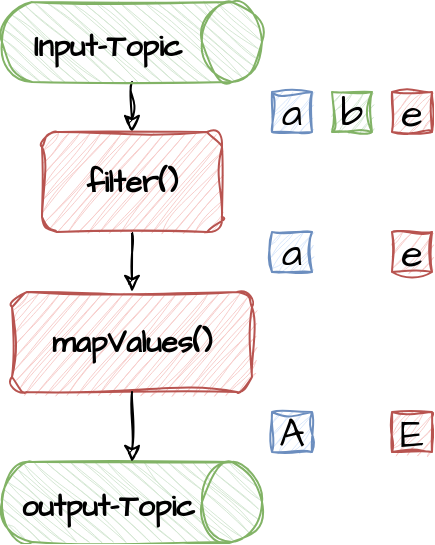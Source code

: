 <mxfile version="22.0.0" type="device">
  <diagram name="Page-1" id="SMsie4hflK2iFhd_uC20">
    <mxGraphModel dx="792" dy="1187" grid="1" gridSize="10" guides="1" tooltips="1" connect="1" arrows="1" fold="1" page="1" pageScale="1" pageWidth="827" pageHeight="1169" math="0" shadow="0">
      <root>
        <mxCell id="0" />
        <mxCell id="1" parent="0" />
        <mxCell id="N_ccHgWa73izQULcYaA--5" style="edgeStyle=orthogonalEdgeStyle;rounded=0;sketch=1;hachureGap=4;jiggle=2;curveFitting=1;orthogonalLoop=1;jettySize=auto;html=1;exitX=1;exitY=0.5;exitDx=0;exitDy=0;exitPerimeter=0;entryX=0.5;entryY=0;entryDx=0;entryDy=0;fontFamily=Architects Daughter;fontSource=https%3A%2F%2Ffonts.googleapis.com%2Fcss%3Ffamily%3DArchitects%2BDaughter;fontSize=16;" edge="1" parent="1" source="TqYwUFNrQZBQ0WKLJgcz-1" target="N_ccHgWa73izQULcYaA--2">
          <mxGeometry relative="1" as="geometry" />
        </mxCell>
        <mxCell id="TqYwUFNrQZBQ0WKLJgcz-1" value="&lt;font style=&quot;font-size: 15px;&quot;&gt;Input-Topic&lt;/font&gt;" style="shape=cylinder3;whiteSpace=wrap;html=1;boundedLbl=1;backgroundOutline=1;size=15;sketch=1;hachureGap=4;jiggle=2;curveFitting=1;fontFamily=Architects Daughter;fontSource=https%3A%2F%2Ffonts.googleapis.com%2Fcss%3Ffamily%3DArchitects%2BDaughter;fontSize=20;rotation=90;verticalAlign=middle;horizontal=0;fontStyle=1;fillColor=#d5e8d4;strokeColor=#82b366;" parent="1" vertex="1">
          <mxGeometry x="470" y="600" width="40" height="130" as="geometry" />
        </mxCell>
        <mxCell id="N_ccHgWa73izQULcYaA--6" style="edgeStyle=orthogonalEdgeStyle;rounded=0;sketch=1;hachureGap=4;jiggle=2;curveFitting=1;orthogonalLoop=1;jettySize=auto;html=1;exitX=0.5;exitY=1;exitDx=0;exitDy=0;entryX=0.5;entryY=0;entryDx=0;entryDy=0;fontFamily=Architects Daughter;fontSource=https%3A%2F%2Ffonts.googleapis.com%2Fcss%3Ffamily%3DArchitects%2BDaughter;fontSize=16;" edge="1" parent="1" source="N_ccHgWa73izQULcYaA--2" target="N_ccHgWa73izQULcYaA--3">
          <mxGeometry relative="1" as="geometry" />
        </mxCell>
        <mxCell id="N_ccHgWa73izQULcYaA--2" value="filter()" style="rounded=1;whiteSpace=wrap;html=1;sketch=1;hachureGap=4;jiggle=2;curveFitting=1;fontFamily=Architects Daughter;fontSource=https%3A%2F%2Ffonts.googleapis.com%2Fcss%3Ffamily%3DArchitects%2BDaughter;fontSize=15;fontStyle=1;fillColor=#f8cecc;strokeColor=#b85450;" vertex="1" parent="1">
          <mxGeometry x="445" y="710" width="90" height="50" as="geometry" />
        </mxCell>
        <mxCell id="N_ccHgWa73izQULcYaA--3" value="mapValues()" style="rounded=1;whiteSpace=wrap;html=1;sketch=1;hachureGap=4;jiggle=2;curveFitting=1;fontFamily=Architects Daughter;fontSource=https%3A%2F%2Ffonts.googleapis.com%2Fcss%3Ffamily%3DArchitects%2BDaughter;fontSize=15;fontStyle=1;fillColor=#f8cecc;strokeColor=#b85450;" vertex="1" parent="1">
          <mxGeometry x="430" y="790" width="120" height="50" as="geometry" />
        </mxCell>
        <mxCell id="N_ccHgWa73izQULcYaA--4" value="&lt;font style=&quot;font-size: 15px;&quot;&gt;output-Topic&lt;/font&gt;" style="shape=cylinder3;whiteSpace=wrap;html=1;boundedLbl=1;backgroundOutline=1;size=15;sketch=1;hachureGap=4;jiggle=2;curveFitting=1;fontFamily=Architects Daughter;fontSource=https%3A%2F%2Ffonts.googleapis.com%2Fcss%3Ffamily%3DArchitects%2BDaughter;fontSize=20;rotation=90;verticalAlign=middle;horizontal=0;fontStyle=1;fillColor=#d5e8d4;strokeColor=#82b366;" vertex="1" parent="1">
          <mxGeometry x="470" y="830" width="40" height="130" as="geometry" />
        </mxCell>
        <mxCell id="N_ccHgWa73izQULcYaA--7" style="edgeStyle=orthogonalEdgeStyle;rounded=0;sketch=1;hachureGap=4;jiggle=2;curveFitting=1;orthogonalLoop=1;jettySize=auto;html=1;exitX=0.5;exitY=1;exitDx=0;exitDy=0;entryX=0;entryY=0.5;entryDx=0;entryDy=0;entryPerimeter=0;fontFamily=Architects Daughter;fontSource=https%3A%2F%2Ffonts.googleapis.com%2Fcss%3Ffamily%3DArchitects%2BDaughter;fontSize=16;" edge="1" parent="1" source="N_ccHgWa73izQULcYaA--3" target="N_ccHgWa73izQULcYaA--4">
          <mxGeometry relative="1" as="geometry" />
        </mxCell>
        <mxCell id="N_ccHgWa73izQULcYaA--8" value="a" style="rounded=0;whiteSpace=wrap;html=1;sketch=1;hachureGap=4;jiggle=2;curveFitting=1;fontFamily=Architects Daughter;fontSource=https%3A%2F%2Ffonts.googleapis.com%2Fcss%3Ffamily%3DArchitects%2BDaughter;fontSize=20;fillColor=#dae8fc;strokeColor=#6c8ebf;" vertex="1" parent="1">
          <mxGeometry x="560" y="690" width="20" height="20" as="geometry" />
        </mxCell>
        <mxCell id="N_ccHgWa73izQULcYaA--9" value="b" style="rounded=0;whiteSpace=wrap;html=1;sketch=1;hachureGap=4;jiggle=2;curveFitting=1;fontFamily=Architects Daughter;fontSource=https%3A%2F%2Ffonts.googleapis.com%2Fcss%3Ffamily%3DArchitects%2BDaughter;fontSize=20;fillColor=#d5e8d4;strokeColor=#82b366;" vertex="1" parent="1">
          <mxGeometry x="590" y="690" width="20" height="20" as="geometry" />
        </mxCell>
        <mxCell id="N_ccHgWa73izQULcYaA--10" value="e" style="rounded=0;whiteSpace=wrap;html=1;sketch=1;hachureGap=4;jiggle=2;curveFitting=1;fontFamily=Architects Daughter;fontSource=https%3A%2F%2Ffonts.googleapis.com%2Fcss%3Ffamily%3DArchitects%2BDaughter;fontSize=20;fillColor=#f8cecc;strokeColor=#b85450;" vertex="1" parent="1">
          <mxGeometry x="620" y="690" width="20" height="20" as="geometry" />
        </mxCell>
        <mxCell id="N_ccHgWa73izQULcYaA--11" value="a" style="rounded=0;whiteSpace=wrap;html=1;sketch=1;hachureGap=4;jiggle=2;curveFitting=1;fontFamily=Architects Daughter;fontSource=https%3A%2F%2Ffonts.googleapis.com%2Fcss%3Ffamily%3DArchitects%2BDaughter;fontSize=20;fillColor=#dae8fc;strokeColor=#6c8ebf;" vertex="1" parent="1">
          <mxGeometry x="560" y="760" width="20" height="20" as="geometry" />
        </mxCell>
        <mxCell id="N_ccHgWa73izQULcYaA--13" value="e" style="rounded=0;whiteSpace=wrap;html=1;sketch=1;hachureGap=4;jiggle=2;curveFitting=1;fontFamily=Architects Daughter;fontSource=https%3A%2F%2Ffonts.googleapis.com%2Fcss%3Ffamily%3DArchitects%2BDaughter;fontSize=20;fillColor=#f8cecc;strokeColor=#b85450;" vertex="1" parent="1">
          <mxGeometry x="620" y="760" width="20" height="20" as="geometry" />
        </mxCell>
        <mxCell id="N_ccHgWa73izQULcYaA--14" value="A" style="rounded=0;whiteSpace=wrap;html=1;sketch=1;hachureGap=4;jiggle=2;curveFitting=1;fontFamily=Architects Daughter;fontSource=https%3A%2F%2Ffonts.googleapis.com%2Fcss%3Ffamily%3DArchitects%2BDaughter;fontSize=20;fillColor=#dae8fc;strokeColor=#6c8ebf;" vertex="1" parent="1">
          <mxGeometry x="560" y="850" width="20" height="20" as="geometry" />
        </mxCell>
        <mxCell id="N_ccHgWa73izQULcYaA--15" value="E" style="rounded=0;whiteSpace=wrap;html=1;sketch=1;hachureGap=4;jiggle=2;curveFitting=1;fontFamily=Architects Daughter;fontSource=https%3A%2F%2Ffonts.googleapis.com%2Fcss%3Ffamily%3DArchitects%2BDaughter;fontSize=20;fillColor=#f8cecc;strokeColor=#b85450;" vertex="1" parent="1">
          <mxGeometry x="620" y="850" width="20" height="20" as="geometry" />
        </mxCell>
      </root>
    </mxGraphModel>
  </diagram>
</mxfile>
